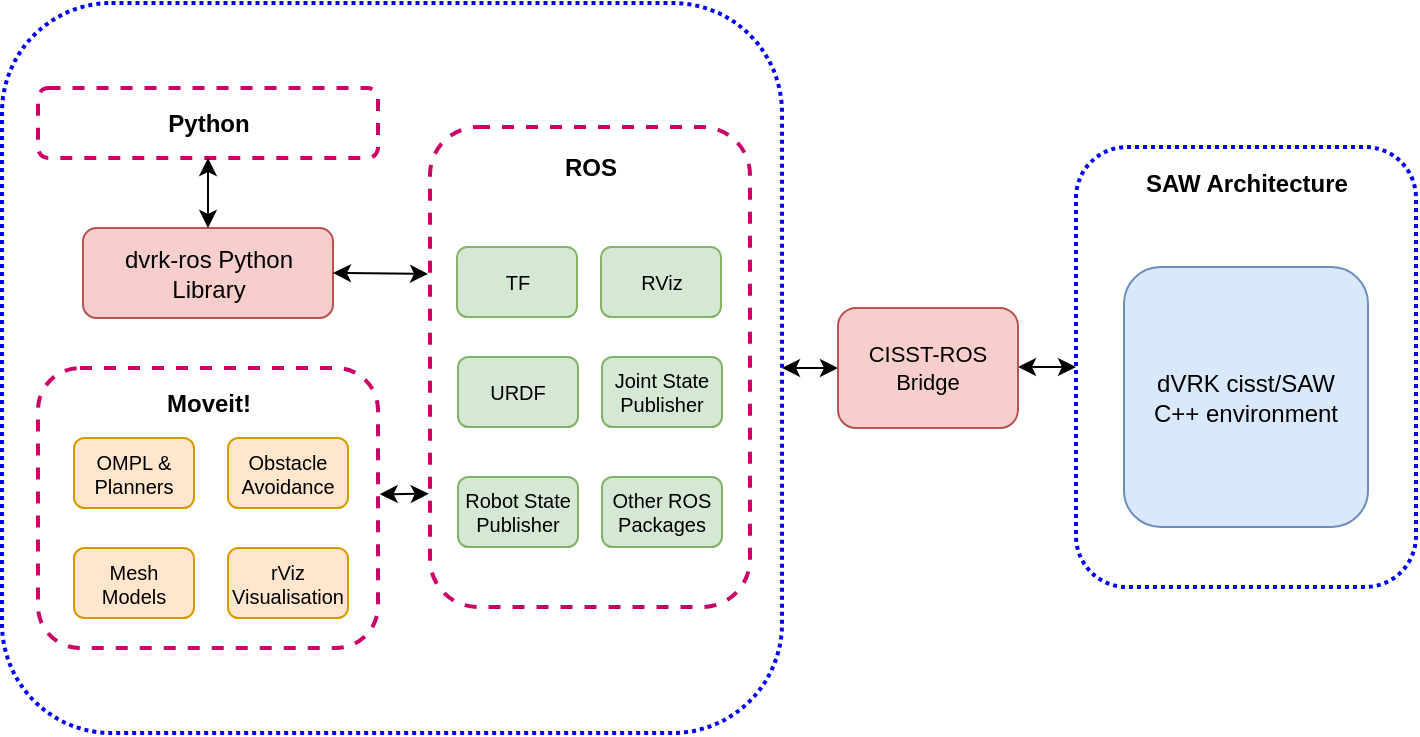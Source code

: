 <mxfile version="14.6.1" type="device"><diagram id="b_1vwUSojLk03fXee2Ab" name="Page-1"><mxGraphModel dx="1186" dy="729" grid="1" gridSize="10" guides="1" tooltips="1" connect="1" arrows="1" fold="1" page="1" pageScale="1" pageWidth="850" pageHeight="1100" math="0" shadow="0"><root><mxCell id="0"/><mxCell id="1" parent="0"/><mxCell id="-1wnbcAKRLONnRZWAL4N-30" style="edgeStyle=orthogonalEdgeStyle;rounded=0;orthogonalLoop=1;jettySize=auto;html=1;exitX=0;exitY=0.5;exitDx=0;exitDy=0;entryX=1;entryY=0.5;entryDx=0;entryDy=0;fontSize=11;startArrow=classic;startFill=1;" edge="1" parent="1" source="-1wnbcAKRLONnRZWAL4N-2" target="-1wnbcAKRLONnRZWAL4N-8"><mxGeometry relative="1" as="geometry"/></mxCell><mxCell id="-1wnbcAKRLONnRZWAL4N-2" value="" style="rounded=1;whiteSpace=wrap;html=1;fillColor=none;dashed=1;strokeWidth=2;strokeColor=#0000FF;dashPattern=1 1;" vertex="1" parent="1"><mxGeometry x="767" y="532.5" width="170" height="220" as="geometry"/></mxCell><mxCell id="-1wnbcAKRLONnRZWAL4N-3" value="SAW Architecture" style="text;html=1;strokeColor=none;fillColor=none;align=center;verticalAlign=middle;whiteSpace=wrap;rounded=0;dashed=1;fontStyle=1" vertex="1" parent="1"><mxGeometry x="789.5" y="540.5" width="125" height="20" as="geometry"/></mxCell><mxCell id="-1wnbcAKRLONnRZWAL4N-31" style="edgeStyle=orthogonalEdgeStyle;rounded=0;orthogonalLoop=1;jettySize=auto;html=1;fontSize=11;startArrow=classic;startFill=1;" edge="1" parent="1" source="-1wnbcAKRLONnRZWAL4N-4" target="-1wnbcAKRLONnRZWAL4N-8"><mxGeometry relative="1" as="geometry"><mxPoint x="624" y="648" as="targetPoint"/></mxGeometry></mxCell><mxCell id="-1wnbcAKRLONnRZWAL4N-4" value="" style="rounded=1;whiteSpace=wrap;html=1;fillColor=none;dashed=1;strokeWidth=2;strokeColor=#0000FF;dashPattern=1 1;" vertex="1" parent="1"><mxGeometry x="230" y="460.5" width="390" height="365" as="geometry"/></mxCell><mxCell id="-1wnbcAKRLONnRZWAL4N-5" value="dVRK cisst/SAW &lt;br&gt;C++ environment" style="rounded=1;whiteSpace=wrap;html=1;strokeColor=#6c8ebf;strokeWidth=1;fillColor=#dae8fc;" vertex="1" parent="1"><mxGeometry x="791" y="592.5" width="122" height="130" as="geometry"/></mxCell><mxCell id="-1wnbcAKRLONnRZWAL4N-8" value="CISST-ROS &lt;br style=&quot;font-size: 11px;&quot;&gt;Bridge" style="rounded=1;whiteSpace=wrap;html=1;strokeColor=#b85450;strokeWidth=1;fillColor=#f8cecc;fontSize=11;" vertex="1" parent="1"><mxGeometry x="648" y="613" width="90" height="60" as="geometry"/></mxCell><mxCell id="-1wnbcAKRLONnRZWAL4N-9" value="" style="rounded=1;whiteSpace=wrap;html=1;fillColor=none;dashed=1;strokeWidth=2;strokeColor=#CC0066;" vertex="1" parent="1"><mxGeometry x="444" y="522.5" width="160" height="240" as="geometry"/></mxCell><mxCell id="-1wnbcAKRLONnRZWAL4N-10" value="" style="rounded=1;whiteSpace=wrap;html=1;fillColor=none;dashed=1;strokeWidth=2;strokeColor=#CC0066;" vertex="1" parent="1"><mxGeometry x="248" y="503" width="170" height="35" as="geometry"/></mxCell><mxCell id="-1wnbcAKRLONnRZWAL4N-11" value="" style="rounded=1;whiteSpace=wrap;html=1;fillColor=none;dashed=1;strokeWidth=2;strokeColor=#CC0066;" vertex="1" parent="1"><mxGeometry x="248" y="643" width="170" height="140" as="geometry"/></mxCell><mxCell id="-1wnbcAKRLONnRZWAL4N-12" value="Python" style="text;html=1;strokeColor=none;fillColor=none;align=center;verticalAlign=middle;whiteSpace=wrap;rounded=0;dashed=1;fontStyle=1" vertex="1" parent="1"><mxGeometry x="270.5" y="511" width="125" height="20" as="geometry"/></mxCell><mxCell id="-1wnbcAKRLONnRZWAL4N-13" value="ROS" style="text;html=1;strokeColor=none;fillColor=none;align=center;verticalAlign=middle;whiteSpace=wrap;rounded=0;dashed=1;fontStyle=1" vertex="1" parent="1"><mxGeometry x="461.5" y="532.5" width="125" height="20" as="geometry"/></mxCell><mxCell id="-1wnbcAKRLONnRZWAL4N-14" value="Moveit!" style="text;html=1;strokeColor=none;fillColor=none;align=center;verticalAlign=middle;whiteSpace=wrap;rounded=0;dashed=1;fontStyle=1" vertex="1" parent="1"><mxGeometry x="270.5" y="650.5" width="125" height="20" as="geometry"/></mxCell><mxCell id="-1wnbcAKRLONnRZWAL4N-15" value="OMPL &amp;amp; &lt;br&gt;Planners" style="rounded=1;whiteSpace=wrap;html=1;strokeColor=#d79b00;strokeWidth=1;fillColor=#ffe6cc;fontSize=10;align=center;" vertex="1" parent="1"><mxGeometry x="266" y="678" width="60" height="35" as="geometry"/></mxCell><mxCell id="-1wnbcAKRLONnRZWAL4N-16" value="Obstacle Avoidance" style="rounded=1;whiteSpace=wrap;html=1;strokeColor=#d79b00;strokeWidth=1;fillColor=#ffe6cc;fontSize=10;align=center;" vertex="1" parent="1"><mxGeometry x="343" y="678" width="60" height="35" as="geometry"/></mxCell><mxCell id="-1wnbcAKRLONnRZWAL4N-17" value="Mesh Models&lt;span style=&quot;color: rgba(0 , 0 , 0 , 0) ; font-family: monospace ; font-size: 0px&quot;&gt;%3CmxGraphModel%3E%3Croot%3E%3CmxCell%20id%3D%220%22%2F%3E%3CmxCell%20id%3D%221%22%20parent%3D%220%22%2F%3E%3CmxCell%20id%3D%222%22%20value%3D%22OMPL%20%26amp%3Bamp%3B%20%26lt%3Bbr%26gt%3BPlanners%22%20style%3D%22rounded%3D1%3BwhiteSpace%3Dwrap%3Bhtml%3D1%3BstrokeColor%3D%23000000%3BstrokeWidth%3D1%3BfillColor%3Dnone%3BfontSize%3D10%3Balign%3Dcenter%3B%22%20vertex%3D%221%22%20parent%3D%221%22%3E%3CmxGeometry%20x%3D%22449%22%20y%3D%22685%22%20width%3D%2260%22%20height%3D%2235%22%20as%3D%22geometry%22%2F%3E%3C%2FmxCell%3E%3C%2Froot%3E%3C%2FmxGraphModel%3E&lt;/span&gt;" style="rounded=1;whiteSpace=wrap;html=1;strokeColor=#d79b00;strokeWidth=1;fillColor=#ffe6cc;fontSize=10;align=center;" vertex="1" parent="1"><mxGeometry x="266" y="733" width="60" height="35" as="geometry"/></mxCell><mxCell id="-1wnbcAKRLONnRZWAL4N-18" value="rViz Visualisation" style="rounded=1;whiteSpace=wrap;html=1;strokeColor=#d79b00;strokeWidth=1;fillColor=#ffe6cc;fontSize=10;align=center;" vertex="1" parent="1"><mxGeometry x="343" y="733" width="60" height="35" as="geometry"/></mxCell><mxCell id="-1wnbcAKRLONnRZWAL4N-19" value="dvrk-ros Python Library" style="rounded=1;whiteSpace=wrap;html=1;strokeColor=#b85450;strokeWidth=1;fillColor=#f8cecc;fontSize=12;align=center;" vertex="1" parent="1"><mxGeometry x="270.5" y="573" width="125" height="45" as="geometry"/></mxCell><mxCell id="-1wnbcAKRLONnRZWAL4N-20" value="TF" style="rounded=1;whiteSpace=wrap;html=1;strokeColor=#82b366;strokeWidth=1;fillColor=#d5e8d4;fontSize=10;align=center;" vertex="1" parent="1"><mxGeometry x="457.5" y="582.5" width="60" height="35" as="geometry"/></mxCell><mxCell id="-1wnbcAKRLONnRZWAL4N-21" value="RViz" style="rounded=1;whiteSpace=wrap;html=1;strokeColor=#82b366;strokeWidth=1;fillColor=#d5e8d4;fontSize=10;align=center;" vertex="1" parent="1"><mxGeometry x="529.5" y="582.5" width="60" height="35" as="geometry"/></mxCell><mxCell id="-1wnbcAKRLONnRZWAL4N-22" value="URDF" style="rounded=1;whiteSpace=wrap;html=1;strokeColor=#82b366;strokeWidth=1;fillColor=#d5e8d4;fontSize=10;align=center;" vertex="1" parent="1"><mxGeometry x="458" y="637.5" width="60" height="35" as="geometry"/></mxCell><mxCell id="-1wnbcAKRLONnRZWAL4N-23" value="Joint State Publisher" style="rounded=1;whiteSpace=wrap;html=1;strokeColor=#82b366;strokeWidth=1;fillColor=#d5e8d4;fontSize=10;align=center;" vertex="1" parent="1"><mxGeometry x="530" y="637.5" width="60" height="35" as="geometry"/></mxCell><mxCell id="-1wnbcAKRLONnRZWAL4N-24" value="Robot State Publisher" style="rounded=1;whiteSpace=wrap;html=1;strokeColor=#82b366;strokeWidth=1;fillColor=#d5e8d4;fontSize=10;align=center;" vertex="1" parent="1"><mxGeometry x="458" y="697.5" width="60" height="35" as="geometry"/></mxCell><mxCell id="-1wnbcAKRLONnRZWAL4N-25" value="Other ROS Packages" style="rounded=1;whiteSpace=wrap;html=1;strokeColor=#82b366;strokeWidth=1;fillColor=#d5e8d4;fontSize=10;align=center;" vertex="1" parent="1"><mxGeometry x="530" y="697.5" width="60" height="35" as="geometry"/></mxCell><mxCell id="-1wnbcAKRLONnRZWAL4N-26" style="edgeStyle=orthogonalEdgeStyle;rounded=0;orthogonalLoop=1;jettySize=auto;html=1;exitX=0.5;exitY=1;exitDx=0;exitDy=0;fontSize=11;" edge="1" parent="1" source="-1wnbcAKRLONnRZWAL4N-3" target="-1wnbcAKRLONnRZWAL4N-3"><mxGeometry relative="1" as="geometry"/></mxCell><mxCell id="-1wnbcAKRLONnRZWAL4N-33" value="" style="endArrow=classic;startArrow=classic;html=1;fontSize=11;exitX=1;exitY=0.5;exitDx=0;exitDy=0;entryX=-0.006;entryY=0.306;entryDx=0;entryDy=0;entryPerimeter=0;" edge="1" parent="1" source="-1wnbcAKRLONnRZWAL4N-19" target="-1wnbcAKRLONnRZWAL4N-9"><mxGeometry width="50" height="50" relative="1" as="geometry"><mxPoint x="140" y="410" as="sourcePoint"/><mxPoint x="190" y="360" as="targetPoint"/></mxGeometry></mxCell><mxCell id="-1wnbcAKRLONnRZWAL4N-34" value="" style="endArrow=classic;startArrow=classic;html=1;fontSize=11;entryX=0.5;entryY=0;entryDx=0;entryDy=0;exitX=0.5;exitY=1;exitDx=0;exitDy=0;" edge="1" parent="1" source="-1wnbcAKRLONnRZWAL4N-10" target="-1wnbcAKRLONnRZWAL4N-19"><mxGeometry width="50" height="50" relative="1" as="geometry"><mxPoint x="310" y="590" as="sourcePoint"/><mxPoint x="360" y="540" as="targetPoint"/></mxGeometry></mxCell><mxCell id="-1wnbcAKRLONnRZWAL4N-35" value="" style="endArrow=classic;startArrow=classic;html=1;fontSize=11;exitX=1.005;exitY=0.451;exitDx=0;exitDy=0;entryX=-0.004;entryY=0.764;entryDx=0;entryDy=0;entryPerimeter=0;exitPerimeter=0;" edge="1" parent="1" source="-1wnbcAKRLONnRZWAL4N-11" target="-1wnbcAKRLONnRZWAL4N-9"><mxGeometry width="50" height="50" relative="1" as="geometry"><mxPoint x="410.46" y="695.28" as="sourcePoint"/><mxPoint x="458.0" y="695.72" as="targetPoint"/></mxGeometry></mxCell></root></mxGraphModel></diagram></mxfile>